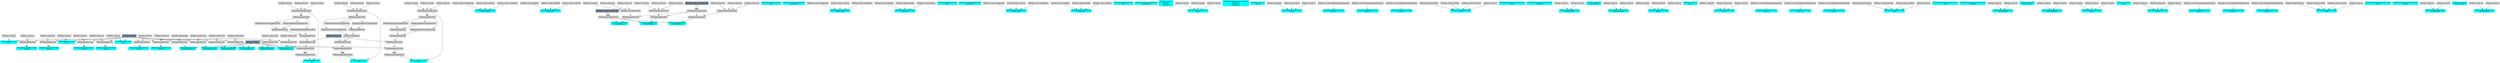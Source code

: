 digraph G {
node0 [shape="box" color="cyan" style="filled" label="VFXExpressionMax Float
Rate_a"]
node1 [shape="box" color="lightgray" style="filled" label="VFXValue`1 Float (0)"]
node2 [shape="box" color="lightslategray" style="filled" label="VFXValue`1 Float (0)"]
node3 [shape="box" color="cyan" style="filled" label="VFXExpressionCombine Float2
Count_b"]
node4 [shape="box" color="lightgray" style="filled" label="VFXExpressionMax Float"]
node5 [shape="box" color="lightgray" style="filled" label="VFXValue`1 Float (1)"]
node6 [shape="box" color="cyan" style="filled" label="VFXExpressionCombine Float2
Delay_b"]
node7 [shape="box" color="lightgray" style="filled" label="VFXExpressionMax Float"]
node8 [shape="box" color="lightgray" style="filled" label="VFXValue`1 Float (0,2)"]
node9 [shape="box" color="cyan" style="filled" label="VFXExpressionMax Float
Rate_a"]
node10 [shape="box" color="lightgray" style="filled" label="VFXValue`1 Float (0)"]
node11 [shape="box" color="cyan" style="filled" label="VFXExpressionCombine Float2
Count_b"]
node12 [shape="box" color="lightgray" style="filled" label="VFXExpressionMax Float"]
node13 [shape="box" color="lightgray" style="filled" label="VFXValue`1 Float (1)"]
node14 [shape="box" color="cyan" style="filled" label="VFXExpressionCombine Float2
Delay_b"]
node15 [shape="box" color="lightgray" style="filled" label="VFXExpressionMax Float"]
node16 [shape="box" color="lightgray" style="filled" label="VFXValue`1 Float (0,2)"]
node17 [shape="box" color="cyan" style="filled" label="VFXExpressionMax Float
Rate_a"]
node18 [shape="box" color="lightgray" style="filled" label="VFXValue`1 Float (0)"]
node19 [shape="box" color="cyan" style="filled" label="VFXExpressionCombine Float2
Count_b"]
node20 [shape="box" color="lightgray" style="filled" label="VFXExpressionMax Float"]
node21 [shape="box" color="lightgray" style="filled" label="VFXValue`1 Float (1)"]
node22 [shape="box" color="cyan" style="filled" label="VFXExpressionCombine Float2
Delay_b"]
node23 [shape="box" color="lightgray" style="filled" label="VFXExpressionMax Float"]
node24 [shape="box" color="lightgray" style="filled" label="VFXValue`1 Float (0,2)"]
node25 [shape="box" color="cyan" style="filled" label="VFXExpressionCombine Float3
bounds_center"]
node26 [shape="box" color="lightgray" style="filled" label="VFXValue`1 Float (-0,008661509)"]
node27 [shape="box" color="lightgray" style="filled" label="VFXValue`1 Float (1,401422)"]
node28 [shape="box" color="lightgray" style="filled" label="VFXValue`1 Float (-0,01848245)"]
node29 [shape="box" color="cyan" style="filled" label="VFXExpressionCombine Float3
bounds_size"]
node30 [shape="box" color="lightgray" style="filled" label="VFXValue`1 Float (3,004998)"]
node31 [shape="box" color="lightgray" style="filled" label="VFXValue`1 Float (3,960069)"]
node32 [shape="box" color="lightgray" style="filled" label="VFXValue`1 Float (3,060745)"]
node33 [shape="box" color="cyan" style="filled" label="VFXExpressionMin Float3
boundsPadding"]
node34 [shape="box" color="lightgray" style="filled" label="VFXExpressionMax Float3"]
node35 [shape="box" color="lightgray" style="filled" label="VFXExpressionCombine Float3"]
node36 [shape="box" color="lightgray" style="filled" label="VFXValue`1 Float (0,5)"]
node37 [shape="box" color="lightgray" style="filled" label="VFXValue`1 Float (0,5)"]
node38 [shape="box" color="lightgray" style="filled" label="VFXValue`1 Float (0,5)"]
node39 [shape="box" color="lightgray" style="filled" label="VFXExpressionCombine Float3"]
node40 [shape="box" color="lightslategray" style="filled" label="VFXValue`1 Float (-1,701412E+38)"]
node41 [shape="box" color="lightgray" style="filled" label="VFXExpressionCombine Float3"]
node42 [shape="box" color="lightslategray" style="filled" label="VFXValue`1 Float (1,701412E+38)"]
node43 [shape="box" color="cyan" style="filled" label="VFXMeshValue Mesh (53616)
mesh"]
node44 [shape="box" color="cyan" style="filled" label="VFXValue`1 Uint32 (4294967295)
subMeshMask"]
node45 [shape="box" color="cyan" style="filled" label="VFXExpressionCombine Float3
bounds_center"]
node46 [shape="box" color="lightgray" style="filled" label="VFXValue`1 Float (-0,008661509)"]
node47 [shape="box" color="lightgray" style="filled" label="VFXValue`1 Float (1,401422)"]
node48 [shape="box" color="lightgray" style="filled" label="VFXValue`1 Float (-0,01848245)"]
node49 [shape="box" color="cyan" style="filled" label="VFXExpressionCombine Float3
bounds_size"]
node50 [shape="box" color="lightgray" style="filled" label="VFXValue`1 Float (3,004998)"]
node51 [shape="box" color="lightgray" style="filled" label="VFXValue`1 Float (3,960069)"]
node52 [shape="box" color="lightgray" style="filled" label="VFXValue`1 Float (3,060745)"]
node53 [shape="box" color="cyan" style="filled" label="VFXExpressionMin Float3
boundsPadding"]
node54 [shape="box" color="lightgray" style="filled" label="VFXExpressionMax Float3"]
node55 [shape="box" color="lightgray" style="filled" label="VFXExpressionCombine Float3"]
node56 [shape="box" color="lightgray" style="filled" label="VFXValue`1 Float (0,5)"]
node57 [shape="box" color="lightgray" style="filled" label="VFXValue`1 Float (0,5)"]
node58 [shape="box" color="lightgray" style="filled" label="VFXValue`1 Float (0,5)"]
node59 [shape="box" color="cyan" style="filled" label="VFXMeshValue Mesh (53616)
mesh"]
node60 [shape="box" color="cyan" style="filled" label="VFXValue`1 Uint32 (4294967295)
subMeshMask"]
node61 [shape="box" color="cyan" style="filled" label="VFXExpressionCombine Float3
bounds_center"]
node62 [shape="box" color="lightgray" style="filled" label="VFXValue`1 Float (-0,008661509)"]
node63 [shape="box" color="lightgray" style="filled" label="VFXValue`1 Float (1,401422)"]
node64 [shape="box" color="lightgray" style="filled" label="VFXValue`1 Float (-0,01848245)"]
node65 [shape="box" color="cyan" style="filled" label="VFXExpressionCombine Float3
bounds_size"]
node66 [shape="box" color="lightgray" style="filled" label="VFXValue`1 Float (3,004998)"]
node67 [shape="box" color="lightgray" style="filled" label="VFXValue`1 Float (3,960069)"]
node68 [shape="box" color="lightgray" style="filled" label="VFXValue`1 Float (3,060745)"]
node69 [shape="box" color="cyan" style="filled" label="VFXExpressionMin Float3
boundsPadding"]
node70 [shape="box" color="lightgray" style="filled" label="VFXExpressionMax Float3"]
node71 [shape="box" color="lightgray" style="filled" label="VFXExpressionCombine Float3"]
node72 [shape="box" color="lightgray" style="filled" label="VFXValue`1 Float (0,5)"]
node73 [shape="box" color="lightgray" style="filled" label="VFXValue`1 Float (0,5)"]
node74 [shape="box" color="lightgray" style="filled" label="VFXValue`1 Float (0,5)"]
node75 [shape="box" color="cyan" style="filled" label="VFXMeshValue Mesh (53616)
mesh"]
node76 [shape="box" color="cyan" style="filled" label="VFXValue`1 Uint32 (4294967295)
subMeshMask"]
node77 [shape="box" color="cyan" style="filled" label="VFXValue`1 Float (3)
Lifetime_a
Lifetime_a
Lifetime_a"]
node78 [shape="box" color="cyan" style="filled" label="VFXExpressionCombine Float3
Angle_b"]
node79 [shape="box" color="lightgray" style="filled" label="VFXValue`1 Float (0)"]
node80 [shape="box" color="lightgray" style="filled" label="VFXValue`1 Float (0)"]
node81 [shape="box" color="lightgray" style="filled" label="VFXValue`1 Float (0)"]
node82 [shape="box" color="cyan" style="filled" label="VFXBuiltInExpression Float (DeltaTime)
deltaTime_a
deltaTime_a
deltaTime_a"]
node83 [shape="box" color="cyan" style="filled" label="VFXValue`1 Float (3)
Size_a"]
node84 [shape="box" color="cyan" style="filled" label="VFXExpressionMul Float3
Up_b"]
node85 [shape="box" color="lightgray" style="filled" label="VFXExpressionCombine Float3"]
node86 [shape="box" color="lightgray" style="filled" label="VFXValue`1 Float (0)"]
node87 [shape="box" color="lightgray" style="filled" label="VFXValue`1 Float (0)"]
node88 [shape="box" color="lightgray" style="filled" label="VFXValue`1 Float (1)"]
node89 [shape="box" color="lightgray" style="filled" label="VFXExpressionCombine Float3"]
node90 [shape="box" color="lightgray" style="filled" label="VFXExpressionDivide Float"]
node91 [shape="box" color="lightslategray" style="filled" label="VFXValue`1 Float (1)"]
node92 [shape="box" color="lightgray" style="filled" label="VFXExpressionPow Float"]
node93 [shape="box" color="lightgray" style="filled" label="VFXExpressionAdd Float"]
node94 [shape="box" color="lightgray" style="filled" label="VFXExpressionAdd Float"]
node95 [shape="box" color="lightgray" style="filled" label="VFXExpressionExtractComponent Float"]
node96 [shape="box" color="lightgray" style="filled" label="VFXExpressionMul Float3"]
node97 [shape="box" color="lightgray" style="filled" label="VFXExpressionExtractComponent Float"]
node98 [shape="box" color="lightgray" style="filled" label="VFXExpressionExtractComponent Float"]
node99 [shape="box" color="lightslategray" style="filled" label="VFXValue`1 Float (0,5)"]
node100 [shape="box" color="cyan" style="filled" label="VFXExpressionCombine Float3
Scale_c"]
node101 [shape="box" color="lightgray" style="filled" label="VFXValue`1 Float (0,7)"]
node102 [shape="box" color="lightgray" style="filled" label="VFXValue`1 Float (6,87)"]
node103 [shape="box" color="lightgray" style="filled" label="VFXValue`1 Float (1)"]
node104 [shape="box" color="cyan" style="filled" label="VFXExpressionBakeCurve Float4
Scale_x_d"]
node105 [shape="box" color="lightgray" style="filled" label="VFXValue`1 Curve (UnityEngine.AnimationCurve)"]
node106 [shape="box" color="cyan" style="filled" label="VFXExpressionBakeCurve Float4
Scale_y_d"]
node107 [shape="box" color="lightgray" style="filled" label="VFXValue`1 Curve (UnityEngine.AnimationCurve)"]
node108 [shape="box" color="cyan" style="filled" label="VFXExpressionBakeCurve Float4
Scale_z_d"]
node109 [shape="box" color="lightgray" style="filled" label="VFXValue`1 Curve (UnityEngine.AnimationCurve)"]
node110 [shape="box" color="cyan" style="filled" label="VFXExpressionCombine Float4
_Color"]
node111 [shape="box" color="lightgray" style="filled" label="VFXValue`1 Float (6,892974)"]
node112 [shape="box" color="lightgray" style="filled" label="VFXValue`1 Float (1,176849)"]
node113 [shape="box" color="lightgray" style="filled" label="VFXValue`1 Float (0,5716125)"]
node114 [shape="box" color="lightgray" style="filled" label="VFXValue`1 Float (1)"]
node115 [shape="box" color="cyan" style="filled" label="VFXTexture2DValue Texture2D (53612)
_Mask"]
node116 [shape="box" color="cyan" style="filled" label="VFXTexture2DValue Texture2D (53614)
_MainTex"]
node117 [shape="box" color="cyan" style="filled" label="VFXExpressionCombine Float2
_MainTexSpeed"]
node118 [shape="box" color="lightgray" style="filled" label="VFXValue`1 Float (-2)"]
node119 [shape="box" color="lightgray" style="filled" label="VFXValue`1 Float (0)"]
node120 [shape="box" color="cyan" style="filled" label="VFXExpressionMin Float
_AlphaClipThreshold"]
node121 [shape="box" color="lightgray" style="filled" label="VFXExpressionMax Float"]
node122 [shape="box" color="lightgray" style="filled" label="VFXValue`1 Float (0,168)"]
node123 [shape="box" color="cyan" style="filled" label="VFXExpressionMin Float
_DistortionAmmount"]
node124 [shape="box" color="lightgray" style="filled" label="VFXExpressionMax Float"]
node125 [shape="box" color="lightgray" style="filled" label="VFXValue`1 Float (0,291)"]
node126 [shape="box" color="cyan" style="filled" label="VFXValue`1 Float (30)
_DistortionScale"]
node127 [shape="box" color="cyan" style="filled" label="VFXExpressionCombine Float2
_DistortionSpeed"]
node128 [shape="box" color="lightgray" style="filled" label="VFXValue`1 Float (-3)"]
node129 [shape="box" color="lightgray" style="filled" label="VFXValue`1 Float (0)"]
node130 [shape="box" color="cyan" style="filled" label="VFXExpressionCombine Float3
Angle_b"]
node131 [shape="box" color="lightgray" style="filled" label="VFXValue`1 Float (0)"]
node132 [shape="box" color="lightgray" style="filled" label="VFXValue`1 Float (0)"]
node133 [shape="box" color="lightgray" style="filled" label="VFXValue`1 Float (0)"]
node134 [shape="box" color="cyan" style="filled" label="VFXValue`1 Float (3)
Size_a"]
node135 [shape="box" color="cyan" style="filled" label="VFXExpressionMul Float3
Up_b"]
node136 [shape="box" color="lightgray" style="filled" label="VFXExpressionCombine Float3"]
node137 [shape="box" color="lightgray" style="filled" label="VFXValue`1 Float (0)"]
node138 [shape="box" color="lightgray" style="filled" label="VFXValue`1 Float (0)"]
node139 [shape="box" color="lightgray" style="filled" label="VFXValue`1 Float (1)"]
node140 [shape="box" color="lightgray" style="filled" label="VFXExpressionCombine Float3"]
node141 [shape="box" color="lightgray" style="filled" label="VFXExpressionDivide Float"]
node142 [shape="box" color="lightgray" style="filled" label="VFXExpressionPow Float"]
node143 [shape="box" color="lightgray" style="filled" label="VFXExpressionAdd Float"]
node144 [shape="box" color="lightgray" style="filled" label="VFXExpressionAdd Float"]
node145 [shape="box" color="lightgray" style="filled" label="VFXExpressionExtractComponent Float"]
node146 [shape="box" color="lightgray" style="filled" label="VFXExpressionMul Float3"]
node147 [shape="box" color="lightgray" style="filled" label="VFXExpressionExtractComponent Float"]
node148 [shape="box" color="lightgray" style="filled" label="VFXExpressionExtractComponent Float"]
node149 [shape="box" color="cyan" style="filled" label="VFXExpressionCombine Float3
Scale_c"]
node150 [shape="box" color="lightgray" style="filled" label="VFXValue`1 Float (0,8)"]
node151 [shape="box" color="lightgray" style="filled" label="VFXValue`1 Float (6,87)"]
node152 [shape="box" color="lightgray" style="filled" label="VFXValue`1 Float (1)"]
node153 [shape="box" color="cyan" style="filled" label="VFXExpressionBakeCurve Float4
Scale_x_d"]
node154 [shape="box" color="lightgray" style="filled" label="VFXValue`1 Curve (UnityEngine.AnimationCurve)"]
node155 [shape="box" color="cyan" style="filled" label="VFXExpressionBakeCurve Float4
Scale_y_d"]
node156 [shape="box" color="lightgray" style="filled" label="VFXValue`1 Curve (UnityEngine.AnimationCurve)"]
node157 [shape="box" color="cyan" style="filled" label="VFXExpressionBakeCurve Float4
Scale_z_d"]
node158 [shape="box" color="lightgray" style="filled" label="VFXValue`1 Curve (UnityEngine.AnimationCurve)"]
node159 [shape="box" color="cyan" style="filled" label="VFXExpressionCombine Float4
_Color"]
node160 [shape="box" color="lightgray" style="filled" label="VFXValue`1 Float (0,1719971)"]
node161 [shape="box" color="lightgray" style="filled" label="VFXValue`1 Float (0,6187356)"]
node162 [shape="box" color="lightgray" style="filled" label="VFXValue`1 Float (7,292676)"]
node163 [shape="box" color="lightgray" style="filled" label="VFXValue`1 Float (1)"]
node164 [shape="box" color="cyan" style="filled" label="VFXTexture2DValue Texture2D (53612)
_Mask"]
node165 [shape="box" color="cyan" style="filled" label="VFXTexture2DValue Texture2D (53614)
_MainTex"]
node166 [shape="box" color="cyan" style="filled" label="VFXExpressionCombine Float2
_MainTexSpeed"]
node167 [shape="box" color="lightgray" style="filled" label="VFXValue`1 Float (-2)"]
node168 [shape="box" color="lightgray" style="filled" label="VFXValue`1 Float (0)"]
node169 [shape="box" color="cyan" style="filled" label="VFXExpressionMin Float
_AlphaClipThreshold"]
node170 [shape="box" color="lightgray" style="filled" label="VFXExpressionMax Float"]
node171 [shape="box" color="lightgray" style="filled" label="VFXValue`1 Float (0,781)"]
node172 [shape="box" color="cyan" style="filled" label="VFXExpressionMin Float
_DistortionAmmount"]
node173 [shape="box" color="lightgray" style="filled" label="VFXExpressionMax Float"]
node174 [shape="box" color="lightgray" style="filled" label="VFXValue`1 Float (0,459)"]
node175 [shape="box" color="cyan" style="filled" label="VFXValue`1 Float (30)
_DistortionScale"]
node176 [shape="box" color="cyan" style="filled" label="VFXExpressionCombine Float2
_DistortionSpeed"]
node177 [shape="box" color="lightgray" style="filled" label="VFXValue`1 Float (-5)"]
node178 [shape="box" color="lightgray" style="filled" label="VFXValue`1 Float (0)"]
node179 [shape="box" color="cyan" style="filled" label="VFXExpressionCombine Float3
Angle_b"]
node180 [shape="box" color="lightgray" style="filled" label="VFXValue`1 Float (0)"]
node181 [shape="box" color="lightgray" style="filled" label="VFXValue`1 Float (0)"]
node182 [shape="box" color="lightgray" style="filled" label="VFXValue`1 Float (0)"]
node183 [shape="box" color="cyan" style="filled" label="VFXValue`1 Float (3)
Size_a"]
node184 [shape="box" color="cyan" style="filled" label="VFXExpressionMul Float3
Up_b"]
node185 [shape="box" color="lightgray" style="filled" label="VFXExpressionCombine Float3"]
node186 [shape="box" color="lightgray" style="filled" label="VFXValue`1 Float (0)"]
node187 [shape="box" color="lightgray" style="filled" label="VFXValue`1 Float (0)"]
node188 [shape="box" color="lightgray" style="filled" label="VFXValue`1 Float (1)"]
node189 [shape="box" color="lightgray" style="filled" label="VFXExpressionCombine Float3"]
node190 [shape="box" color="lightgray" style="filled" label="VFXExpressionDivide Float"]
node191 [shape="box" color="lightgray" style="filled" label="VFXExpressionPow Float"]
node192 [shape="box" color="lightgray" style="filled" label="VFXExpressionAdd Float"]
node193 [shape="box" color="lightgray" style="filled" label="VFXExpressionAdd Float"]
node194 [shape="box" color="lightgray" style="filled" label="VFXExpressionExtractComponent Float"]
node195 [shape="box" color="lightgray" style="filled" label="VFXExpressionMul Float3"]
node196 [shape="box" color="lightgray" style="filled" label="VFXExpressionExtractComponent Float"]
node197 [shape="box" color="lightgray" style="filled" label="VFXExpressionExtractComponent Float"]
node198 [shape="box" color="cyan" style="filled" label="VFXExpressionCombine Float3
Scale_c"]
node199 [shape="box" color="lightgray" style="filled" label="VFXValue`1 Float (0,7)"]
node200 [shape="box" color="lightgray" style="filled" label="VFXValue`1 Float (6,87)"]
node201 [shape="box" color="lightgray" style="filled" label="VFXValue`1 Float (1)"]
node202 [shape="box" color="cyan" style="filled" label="VFXExpressionBakeCurve Float4
Scale_x_d"]
node203 [shape="box" color="lightgray" style="filled" label="VFXValue`1 Curve (UnityEngine.AnimationCurve)"]
node204 [shape="box" color="cyan" style="filled" label="VFXExpressionBakeCurve Float4
Scale_y_d"]
node205 [shape="box" color="lightgray" style="filled" label="VFXValue`1 Curve (UnityEngine.AnimationCurve)"]
node206 [shape="box" color="cyan" style="filled" label="VFXExpressionBakeCurve Float4
Scale_z_d"]
node207 [shape="box" color="lightgray" style="filled" label="VFXValue`1 Curve (UnityEngine.AnimationCurve)"]
node208 [shape="box" color="cyan" style="filled" label="VFXExpressionCombine Float4
_Color"]
node209 [shape="box" color="lightgray" style="filled" label="VFXValue`1 Float (6,892974)"]
node210 [shape="box" color="lightgray" style="filled" label="VFXValue`1 Float (1,176849)"]
node211 [shape="box" color="lightgray" style="filled" label="VFXValue`1 Float (0,5716125)"]
node212 [shape="box" color="lightgray" style="filled" label="VFXValue`1 Float (1)"]
node213 [shape="box" color="cyan" style="filled" label="VFXTexture2DValue Texture2D (53612)
_Mask"]
node214 [shape="box" color="cyan" style="filled" label="VFXTexture2DValue Texture2D (53614)
_MainTex"]
node215 [shape="box" color="cyan" style="filled" label="VFXExpressionCombine Float2
_MainTexSpeed"]
node216 [shape="box" color="lightgray" style="filled" label="VFXValue`1 Float (-2)"]
node217 [shape="box" color="lightgray" style="filled" label="VFXValue`1 Float (0)"]
node218 [shape="box" color="cyan" style="filled" label="VFXExpressionMin Float
_AlphaClipThreshold"]
node219 [shape="box" color="lightgray" style="filled" label="VFXExpressionMax Float"]
node220 [shape="box" color="lightgray" style="filled" label="VFXValue`1 Float (0,168)"]
node221 [shape="box" color="cyan" style="filled" label="VFXExpressionMin Float
_DistortionAmmount"]
node222 [shape="box" color="lightgray" style="filled" label="VFXExpressionMax Float"]
node223 [shape="box" color="lightgray" style="filled" label="VFXValue`1 Float (0,291)"]
node224 [shape="box" color="cyan" style="filled" label="VFXValue`1 Float (30)
_DistortionScale"]
node225 [shape="box" color="cyan" style="filled" label="VFXExpressionCombine Float2
_DistortionSpeed"]
node226 [shape="box" color="lightgray" style="filled" label="VFXValue`1 Float (-3)"]
node227 [shape="box" color="lightgray" style="filled" label="VFXValue`1 Float (0)"]
node1 -> node0 [headlabel="0"]
node2 -> node0 [headlabel="1"]
node4 -> node3 [headlabel="0"]
node4 -> node3 [headlabel="1"]
node5 -> node4 [headlabel="0"]
node2 -> node4 [headlabel="1"]
node7 -> node6 [headlabel="0"]
node7 -> node6 [headlabel="1"]
node8 -> node7 [headlabel="0"]
node2 -> node7 [headlabel="1"]
node10 -> node9 [headlabel="0"]
node2 -> node9 [headlabel="1"]
node12 -> node11 [headlabel="0"]
node12 -> node11 [headlabel="1"]
node13 -> node12 [headlabel="0"]
node2 -> node12 [headlabel="1"]
node15 -> node14 [headlabel="0"]
node15 -> node14 [headlabel="1"]
node16 -> node15 [headlabel="0"]
node2 -> node15 [headlabel="1"]
node18 -> node17 [headlabel="0"]
node2 -> node17 [headlabel="1"]
node20 -> node19 [headlabel="0"]
node20 -> node19 [headlabel="1"]
node21 -> node20 [headlabel="0"]
node2 -> node20 [headlabel="1"]
node23 -> node22 [headlabel="0"]
node23 -> node22 [headlabel="1"]
node24 -> node23 [headlabel="0"]
node2 -> node23 [headlabel="1"]
node26 -> node25 [headlabel="0"]
node27 -> node25 [headlabel="1"]
node28 -> node25 [headlabel="2"]
node30 -> node29 [headlabel="0"]
node31 -> node29 [headlabel="1"]
node32 -> node29 [headlabel="2"]
node34 -> node33 [headlabel="0"]
node41 -> node33 [headlabel="1"]
node35 -> node34 [headlabel="0"]
node39 -> node34 [headlabel="1"]
node36 -> node35 [headlabel="0"]
node37 -> node35 [headlabel="1"]
node38 -> node35 [headlabel="2"]
node40 -> node39 [headlabel="0"]
node40 -> node39 [headlabel="1"]
node40 -> node39 [headlabel="2"]
node42 -> node41 [headlabel="0"]
node42 -> node41 [headlabel="1"]
node42 -> node41 [headlabel="2"]
node46 -> node45 [headlabel="0"]
node47 -> node45 [headlabel="1"]
node48 -> node45 [headlabel="2"]
node50 -> node49 [headlabel="0"]
node51 -> node49 [headlabel="1"]
node52 -> node49 [headlabel="2"]
node54 -> node53 [headlabel="0"]
node41 -> node53 [headlabel="1"]
node55 -> node54 [headlabel="0"]
node39 -> node54 [headlabel="1"]
node56 -> node55 [headlabel="0"]
node57 -> node55 [headlabel="1"]
node58 -> node55 [headlabel="2"]
node62 -> node61 [headlabel="0"]
node63 -> node61 [headlabel="1"]
node64 -> node61 [headlabel="2"]
node66 -> node65 [headlabel="0"]
node67 -> node65 [headlabel="1"]
node68 -> node65 [headlabel="2"]
node70 -> node69 [headlabel="0"]
node41 -> node69 [headlabel="1"]
node71 -> node70 [headlabel="0"]
node39 -> node70 [headlabel="1"]
node72 -> node71 [headlabel="0"]
node73 -> node71 [headlabel="1"]
node74 -> node71 [headlabel="2"]
node79 -> node78 [headlabel="0"]
node80 -> node78 [headlabel="1"]
node81 -> node78 [headlabel="2"]
node85 -> node84 [headlabel="0"]
node89 -> node84 [headlabel="1"]
node86 -> node85 [headlabel="0"]
node87 -> node85 [headlabel="1"]
node88 -> node85 [headlabel="2"]
node90 -> node89 [headlabel="0"]
node90 -> node89 [headlabel="1"]
node90 -> node89 [headlabel="2"]
node91 -> node90 [headlabel="0"]
node92 -> node90 [headlabel="1"]
node93 -> node92 [headlabel="0"]
node99 -> node92 [headlabel="1"]
node94 -> node93 [headlabel="0"]
node98 -> node93 [headlabel="1"]
node95 -> node94 [headlabel="0"]
node97 -> node94 [headlabel="1"]
node96 -> node95 
node85 -> node96 [headlabel="0"]
node85 -> node96 [headlabel="1"]
node96 -> node97 
node96 -> node98 
node101 -> node100 [headlabel="0"]
node102 -> node100 [headlabel="1"]
node103 -> node100 [headlabel="2"]
node105 -> node104 
node107 -> node106 
node109 -> node108 
node111 -> node110 [headlabel="0"]
node112 -> node110 [headlabel="1"]
node113 -> node110 [headlabel="2"]
node114 -> node110 [headlabel="3"]
node118 -> node117 [headlabel="0"]
node119 -> node117 [headlabel="1"]
node121 -> node120 [headlabel="0"]
node91 -> node120 [headlabel="1"]
node122 -> node121 [headlabel="0"]
node2 -> node121 [headlabel="1"]
node124 -> node123 [headlabel="0"]
node91 -> node123 [headlabel="1"]
node125 -> node124 [headlabel="0"]
node2 -> node124 [headlabel="1"]
node128 -> node127 [headlabel="0"]
node129 -> node127 [headlabel="1"]
node131 -> node130 [headlabel="0"]
node132 -> node130 [headlabel="1"]
node133 -> node130 [headlabel="2"]
node136 -> node135 [headlabel="0"]
node140 -> node135 [headlabel="1"]
node137 -> node136 [headlabel="0"]
node138 -> node136 [headlabel="1"]
node139 -> node136 [headlabel="2"]
node141 -> node140 [headlabel="0"]
node141 -> node140 [headlabel="1"]
node141 -> node140 [headlabel="2"]
node91 -> node141 [headlabel="0"]
node142 -> node141 [headlabel="1"]
node143 -> node142 [headlabel="0"]
node99 -> node142 [headlabel="1"]
node144 -> node143 [headlabel="0"]
node148 -> node143 [headlabel="1"]
node145 -> node144 [headlabel="0"]
node147 -> node144 [headlabel="1"]
node146 -> node145 
node136 -> node146 [headlabel="0"]
node136 -> node146 [headlabel="1"]
node146 -> node147 
node146 -> node148 
node150 -> node149 [headlabel="0"]
node151 -> node149 [headlabel="1"]
node152 -> node149 [headlabel="2"]
node154 -> node153 
node156 -> node155 
node158 -> node157 
node160 -> node159 [headlabel="0"]
node161 -> node159 [headlabel="1"]
node162 -> node159 [headlabel="2"]
node163 -> node159 [headlabel="3"]
node167 -> node166 [headlabel="0"]
node168 -> node166 [headlabel="1"]
node170 -> node169 [headlabel="0"]
node91 -> node169 [headlabel="1"]
node171 -> node170 [headlabel="0"]
node2 -> node170 [headlabel="1"]
node173 -> node172 [headlabel="0"]
node91 -> node172 [headlabel="1"]
node174 -> node173 [headlabel="0"]
node2 -> node173 [headlabel="1"]
node177 -> node176 [headlabel="0"]
node178 -> node176 [headlabel="1"]
node180 -> node179 [headlabel="0"]
node181 -> node179 [headlabel="1"]
node182 -> node179 [headlabel="2"]
node185 -> node184 [headlabel="0"]
node189 -> node184 [headlabel="1"]
node186 -> node185 [headlabel="0"]
node187 -> node185 [headlabel="1"]
node188 -> node185 [headlabel="2"]
node190 -> node189 [headlabel="0"]
node190 -> node189 [headlabel="1"]
node190 -> node189 [headlabel="2"]
node91 -> node190 [headlabel="0"]
node191 -> node190 [headlabel="1"]
node192 -> node191 [headlabel="0"]
node99 -> node191 [headlabel="1"]
node193 -> node192 [headlabel="0"]
node197 -> node192 [headlabel="1"]
node194 -> node193 [headlabel="0"]
node196 -> node193 [headlabel="1"]
node195 -> node194 
node185 -> node195 [headlabel="0"]
node185 -> node195 [headlabel="1"]
node195 -> node196 
node195 -> node197 
node199 -> node198 [headlabel="0"]
node200 -> node198 [headlabel="1"]
node201 -> node198 [headlabel="2"]
node203 -> node202 
node205 -> node204 
node207 -> node206 
node209 -> node208 [headlabel="0"]
node210 -> node208 [headlabel="1"]
node211 -> node208 [headlabel="2"]
node212 -> node208 [headlabel="3"]
node216 -> node215 [headlabel="0"]
node217 -> node215 [headlabel="1"]
node219 -> node218 [headlabel="0"]
node91 -> node218 [headlabel="1"]
node220 -> node219 [headlabel="0"]
node2 -> node219 [headlabel="1"]
node222 -> node221 [headlabel="0"]
node91 -> node221 [headlabel="1"]
node223 -> node222 [headlabel="0"]
node2 -> node222 [headlabel="1"]
node226 -> node225 [headlabel="0"]
node227 -> node225 [headlabel="1"]
}
